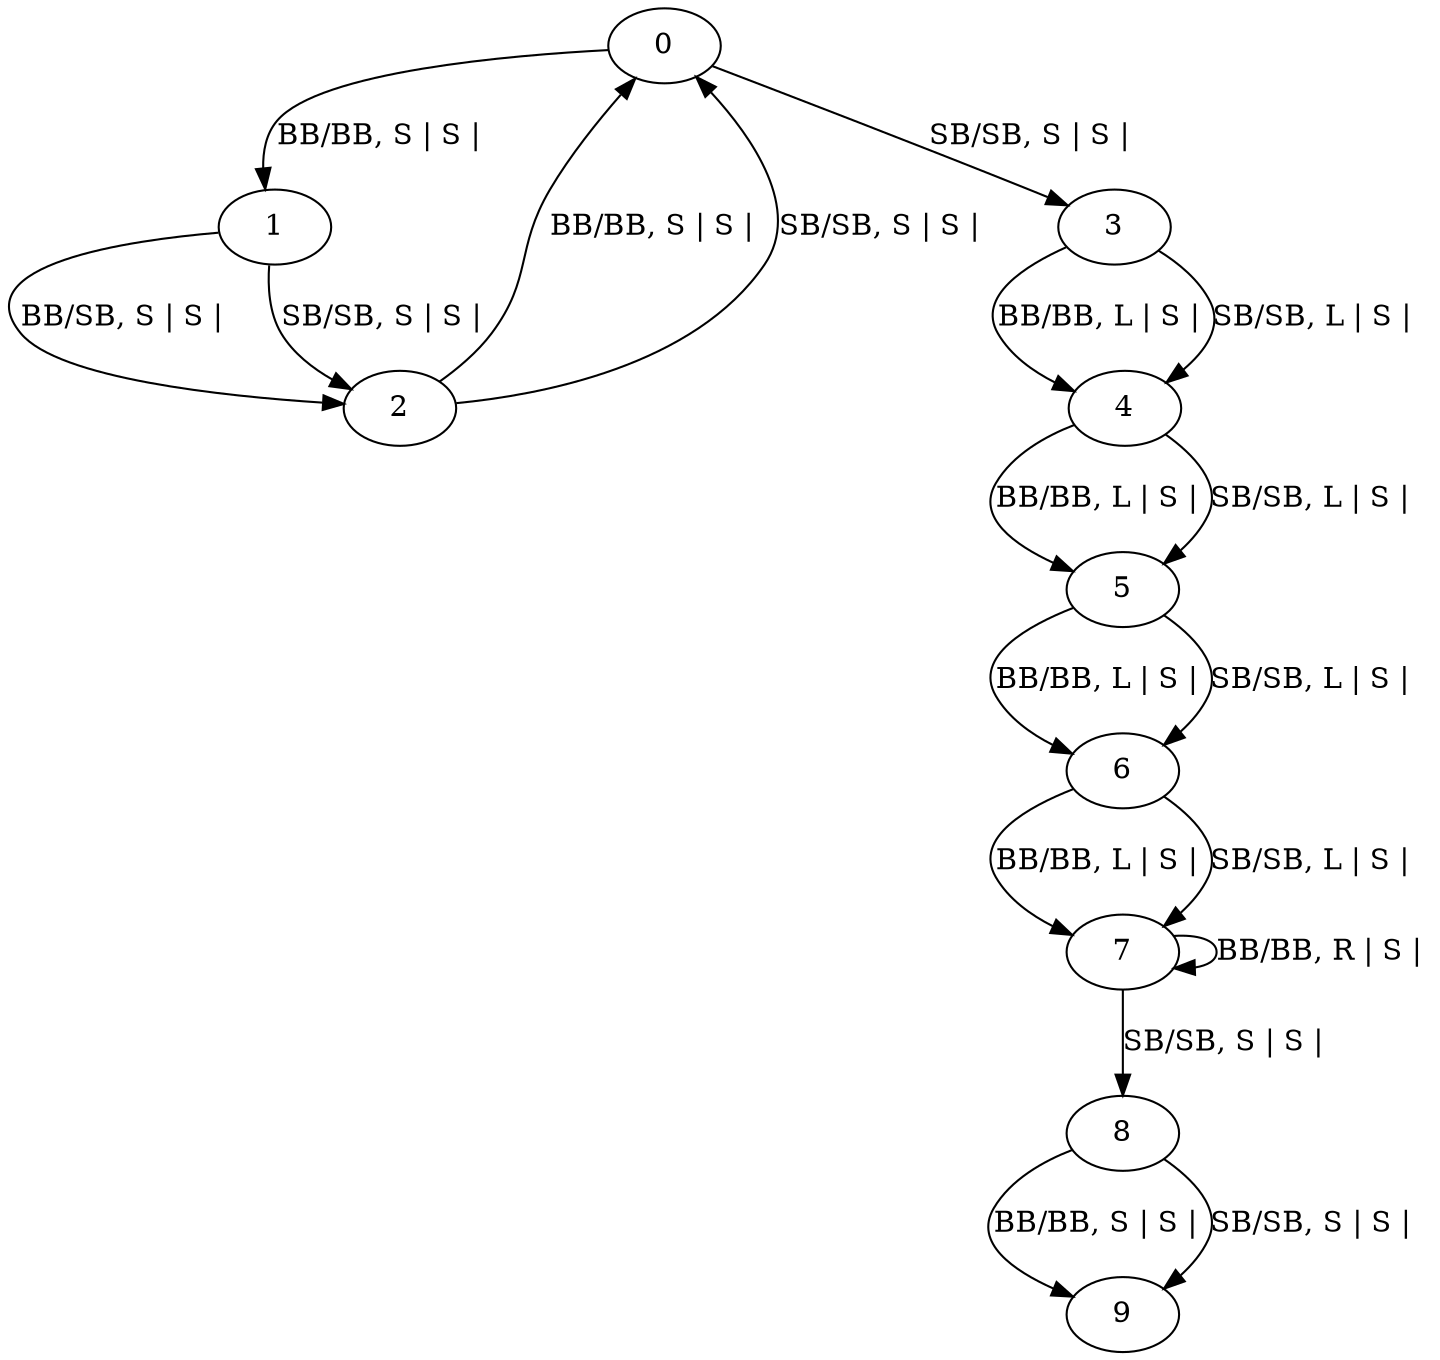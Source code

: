 DiGraph G {
0->1[label="BB\/BB, S | S | "]
0->3[label="SB\/SB, S | S | "]
1->2[label="BB\/SB, S | S | "]
1->2[label="SB\/SB, S | S | "]
2->0[label="BB\/BB, S | S | "]
2->0[label="SB\/SB, S | S | "]
3->4[label="BB\/BB, L | S | "]
3->4[label="SB\/SB, L | S | "]
4->5[label="BB\/BB, L | S | "]
4->5[label="SB\/SB, L | S | "]
5->6[label="BB\/BB, L | S | "]
5->6[label="SB\/SB, L | S | "]
6->7[label="BB\/BB, L | S | "]
6->7[label="SB\/SB, L | S | "]
7->7[label="BB\/BB, R | S | "]
7->8[label="SB\/SB, S | S | "]
8->9[label="BB\/BB, S | S | "]
8->9[label="SB\/SB, S | S | "]
}